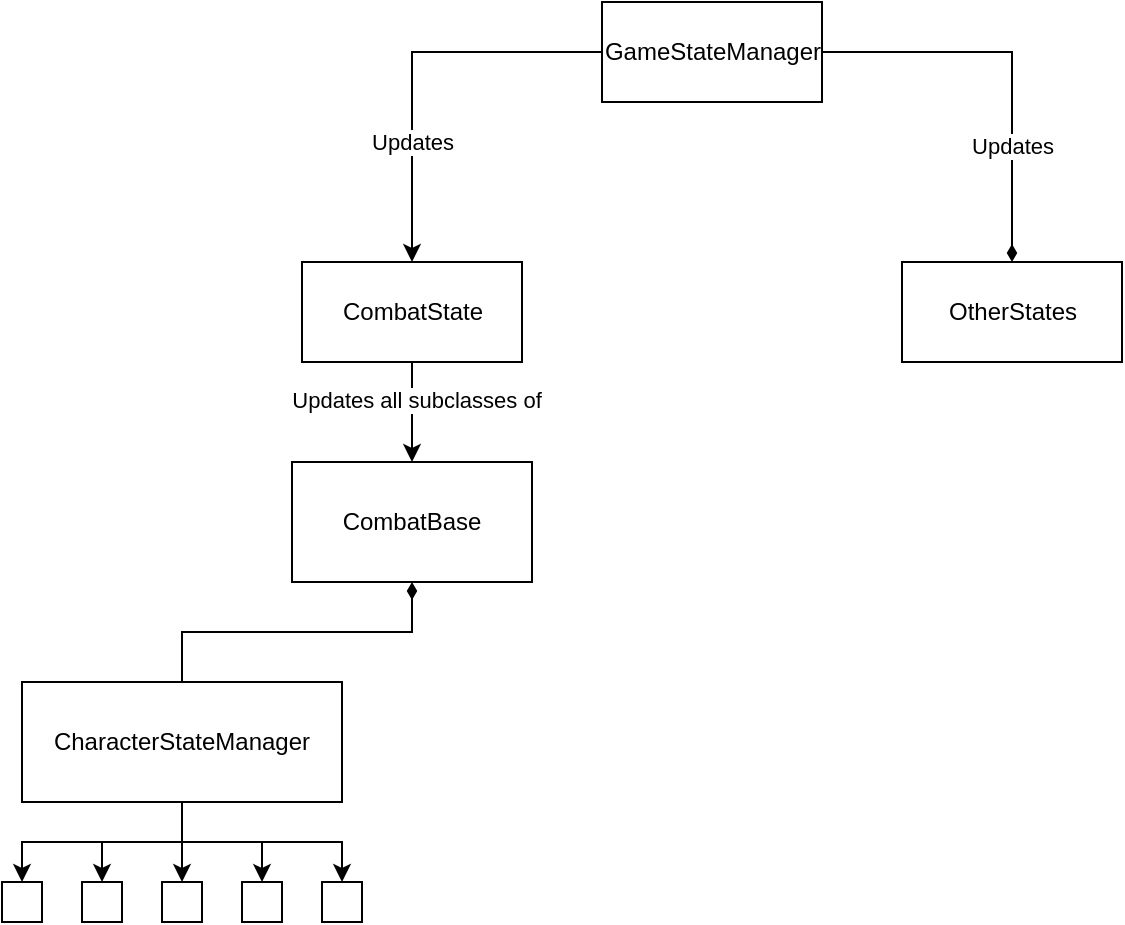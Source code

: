 <mxfile version="20.3.0" type="device"><diagram id="2VUu2mgmGZFrf4GLZaEM" name="Pagina-1"><mxGraphModel dx="813" dy="494" grid="1" gridSize="10" guides="1" tooltips="1" connect="1" arrows="1" fold="1" page="1" pageScale="1" pageWidth="827" pageHeight="1169" math="0" shadow="0"><root><mxCell id="0"/><mxCell id="1" parent="0"/><mxCell id="Uov-cY1nTnpbvvxgIi4m-4" style="edgeStyle=orthogonalEdgeStyle;rounded=0;orthogonalLoop=1;jettySize=auto;html=1;" edge="1" parent="1" source="Uov-cY1nTnpbvvxgIi4m-1" target="Uov-cY1nTnpbvvxgIi4m-2"><mxGeometry relative="1" as="geometry"/></mxCell><mxCell id="Uov-cY1nTnpbvvxgIi4m-5" value="Updates" style="edgeLabel;html=1;align=center;verticalAlign=middle;resizable=0;points=[];" vertex="1" connectable="0" parent="Uov-cY1nTnpbvvxgIi4m-4"><mxGeometry x="-0.03" relative="1" as="geometry"><mxPoint y="43" as="offset"/></mxGeometry></mxCell><mxCell id="Uov-cY1nTnpbvvxgIi4m-23" style="edgeStyle=orthogonalEdgeStyle;rounded=0;orthogonalLoop=1;jettySize=auto;html=1;endArrow=diamondThin;endFill=1;" edge="1" parent="1" source="Uov-cY1nTnpbvvxgIi4m-1" target="Uov-cY1nTnpbvvxgIi4m-3"><mxGeometry relative="1" as="geometry"/></mxCell><mxCell id="Uov-cY1nTnpbvvxgIi4m-24" value="Updates" style="edgeLabel;html=1;align=center;verticalAlign=middle;resizable=0;points=[];" vertex="1" connectable="0" parent="Uov-cY1nTnpbvvxgIi4m-23"><mxGeometry x="0.417" relative="1" as="geometry"><mxPoint as="offset"/></mxGeometry></mxCell><mxCell id="Uov-cY1nTnpbvvxgIi4m-1" value="GameStateManager" style="html=1;" vertex="1" parent="1"><mxGeometry x="350" y="60" width="110" height="50" as="geometry"/></mxCell><mxCell id="Uov-cY1nTnpbvvxgIi4m-20" style="edgeStyle=orthogonalEdgeStyle;rounded=0;orthogonalLoop=1;jettySize=auto;html=1;" edge="1" parent="1" source="Uov-cY1nTnpbvvxgIi4m-2" target="Uov-cY1nTnpbvvxgIi4m-18"><mxGeometry relative="1" as="geometry"/></mxCell><mxCell id="Uov-cY1nTnpbvvxgIi4m-21" value="Updates all subclasses of" style="edgeLabel;html=1;align=center;verticalAlign=middle;resizable=0;points=[];" vertex="1" connectable="0" parent="Uov-cY1nTnpbvvxgIi4m-20"><mxGeometry x="-0.264" y="2" relative="1" as="geometry"><mxPoint as="offset"/></mxGeometry></mxCell><mxCell id="Uov-cY1nTnpbvvxgIi4m-2" value="CombatState" style="html=1;" vertex="1" parent="1"><mxGeometry x="200" y="190" width="110" height="50" as="geometry"/></mxCell><mxCell id="Uov-cY1nTnpbvvxgIi4m-3" value="OtherStates" style="html=1;" vertex="1" parent="1"><mxGeometry x="500" y="190" width="110" height="50" as="geometry"/></mxCell><mxCell id="Uov-cY1nTnpbvvxgIi4m-12" style="edgeStyle=orthogonalEdgeStyle;rounded=0;orthogonalLoop=1;jettySize=auto;html=1;" edge="1" parent="1" source="Uov-cY1nTnpbvvxgIi4m-6" target="Uov-cY1nTnpbvvxgIi4m-7"><mxGeometry relative="1" as="geometry"/></mxCell><mxCell id="Uov-cY1nTnpbvvxgIi4m-13" style="edgeStyle=orthogonalEdgeStyle;rounded=0;orthogonalLoop=1;jettySize=auto;html=1;" edge="1" parent="1" source="Uov-cY1nTnpbvvxgIi4m-6" target="Uov-cY1nTnpbvvxgIi4m-8"><mxGeometry relative="1" as="geometry"/></mxCell><mxCell id="Uov-cY1nTnpbvvxgIi4m-14" style="edgeStyle=orthogonalEdgeStyle;rounded=0;orthogonalLoop=1;jettySize=auto;html=1;" edge="1" parent="1" source="Uov-cY1nTnpbvvxgIi4m-6" target="Uov-cY1nTnpbvvxgIi4m-9"><mxGeometry relative="1" as="geometry"/></mxCell><mxCell id="Uov-cY1nTnpbvvxgIi4m-15" style="edgeStyle=orthogonalEdgeStyle;rounded=0;orthogonalLoop=1;jettySize=auto;html=1;" edge="1" parent="1" source="Uov-cY1nTnpbvvxgIi4m-6" target="Uov-cY1nTnpbvvxgIi4m-10"><mxGeometry relative="1" as="geometry"/></mxCell><mxCell id="Uov-cY1nTnpbvvxgIi4m-16" style="edgeStyle=orthogonalEdgeStyle;rounded=0;orthogonalLoop=1;jettySize=auto;html=1;" edge="1" parent="1" source="Uov-cY1nTnpbvvxgIi4m-6" target="Uov-cY1nTnpbvvxgIi4m-11"><mxGeometry relative="1" as="geometry"/></mxCell><mxCell id="Uov-cY1nTnpbvvxgIi4m-22" style="edgeStyle=orthogonalEdgeStyle;rounded=0;orthogonalLoop=1;jettySize=auto;html=1;endArrow=diamondThin;endFill=1;" edge="1" parent="1" source="Uov-cY1nTnpbvvxgIi4m-6" target="Uov-cY1nTnpbvvxgIi4m-18"><mxGeometry relative="1" as="geometry"/></mxCell><mxCell id="Uov-cY1nTnpbvvxgIi4m-6" value="CharacterStateManager" style="rounded=0;whiteSpace=wrap;html=1;" vertex="1" parent="1"><mxGeometry x="60" y="400" width="160" height="60" as="geometry"/></mxCell><mxCell id="Uov-cY1nTnpbvvxgIi4m-7" value="" style="rounded=0;whiteSpace=wrap;html=1;" vertex="1" parent="1"><mxGeometry x="50" y="500" width="20" height="20" as="geometry"/></mxCell><mxCell id="Uov-cY1nTnpbvvxgIi4m-8" value="" style="rounded=0;whiteSpace=wrap;html=1;" vertex="1" parent="1"><mxGeometry x="90" y="500" width="20" height="20" as="geometry"/></mxCell><mxCell id="Uov-cY1nTnpbvvxgIi4m-9" value="" style="rounded=0;whiteSpace=wrap;html=1;" vertex="1" parent="1"><mxGeometry x="130" y="500" width="20" height="20" as="geometry"/></mxCell><mxCell id="Uov-cY1nTnpbvvxgIi4m-10" value="" style="rounded=0;whiteSpace=wrap;html=1;" vertex="1" parent="1"><mxGeometry x="170" y="500" width="20" height="20" as="geometry"/></mxCell><mxCell id="Uov-cY1nTnpbvvxgIi4m-11" value="" style="rounded=0;whiteSpace=wrap;html=1;" vertex="1" parent="1"><mxGeometry x="210" y="500" width="20" height="20" as="geometry"/></mxCell><mxCell id="Uov-cY1nTnpbvvxgIi4m-18" value="CombatBase" style="rounded=0;whiteSpace=wrap;html=1;" vertex="1" parent="1"><mxGeometry x="195" y="290" width="120" height="60" as="geometry"/></mxCell></root></mxGraphModel></diagram></mxfile>